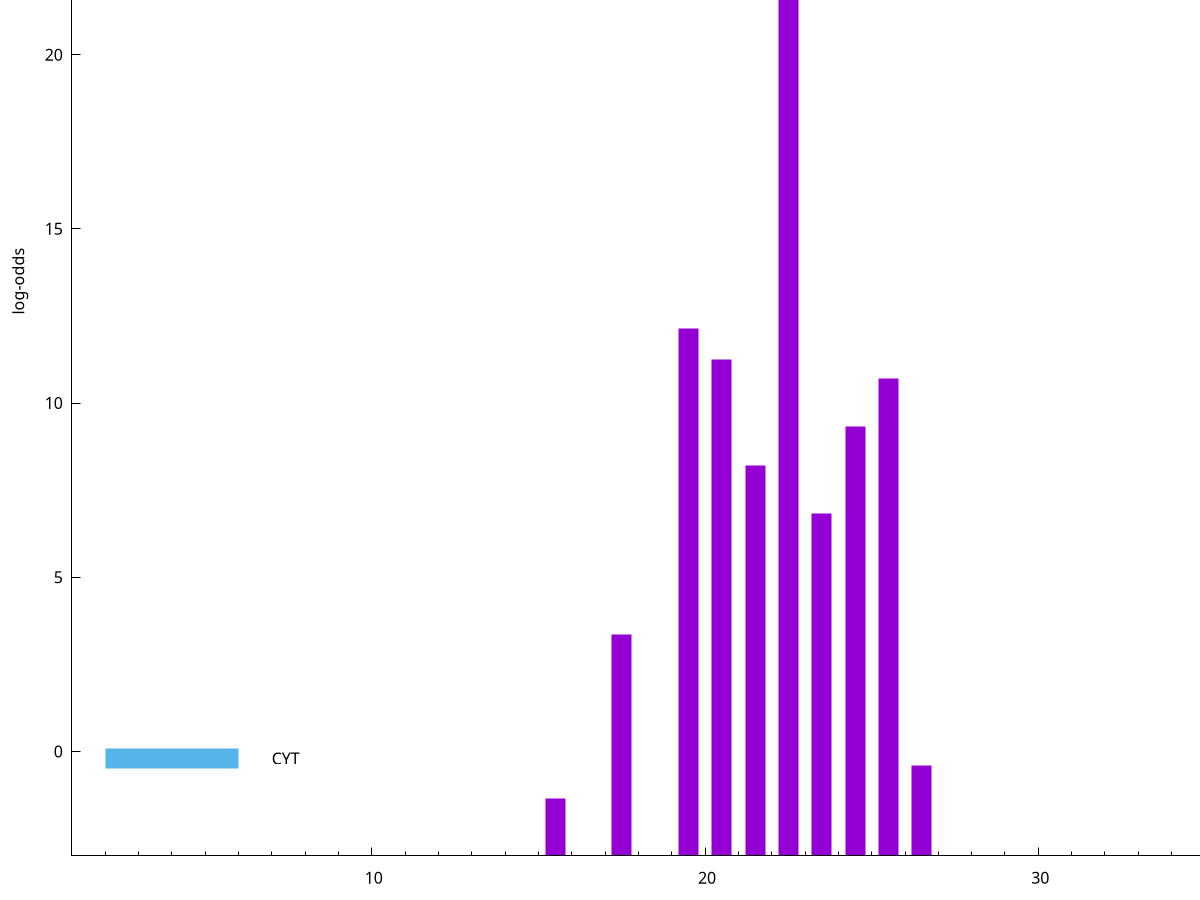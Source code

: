 set title "LipoP predictions for SRR4017837.gff"
set size 2., 1.4
set xrange [1:70] 
set mxtics 10
set yrange [-3:30]
set y2range [0:33]
set ylabel "log-odds"
set term postscript eps color solid "Helvetica" 30
set output "SRR4017837.gff15.eps"
set arrow from 2,26.15 to 6,26.15 nohead lt 1 lw 20
set label "SpI" at 7,26.15
set arrow from 2,-0.200913 to 6,-0.200913 nohead lt 3 lw 20
set label "CYT" at 7,-0.200913
set arrow from 2,26.15 to 6,26.15 nohead lt 1 lw 20
set label "SpI" at 7,26.15
# NOTE: The scores below are the log-odds scores with the threshold
# NOTE: subtracted (a hack to make gnuplot make the histogram all
# NOTE: look nice).
plot "-" axes x1y2 title "" with impulses lt 1 lw 20
22.500000 29.149800
19.500000 15.125100
20.500000 14.259100
25.500000 13.693200
24.500000 12.338250
21.500000 11.216750
23.500000 9.821290
17.500000 6.352000
26.500000 2.608782
15.500000 1.641000
e
exit
